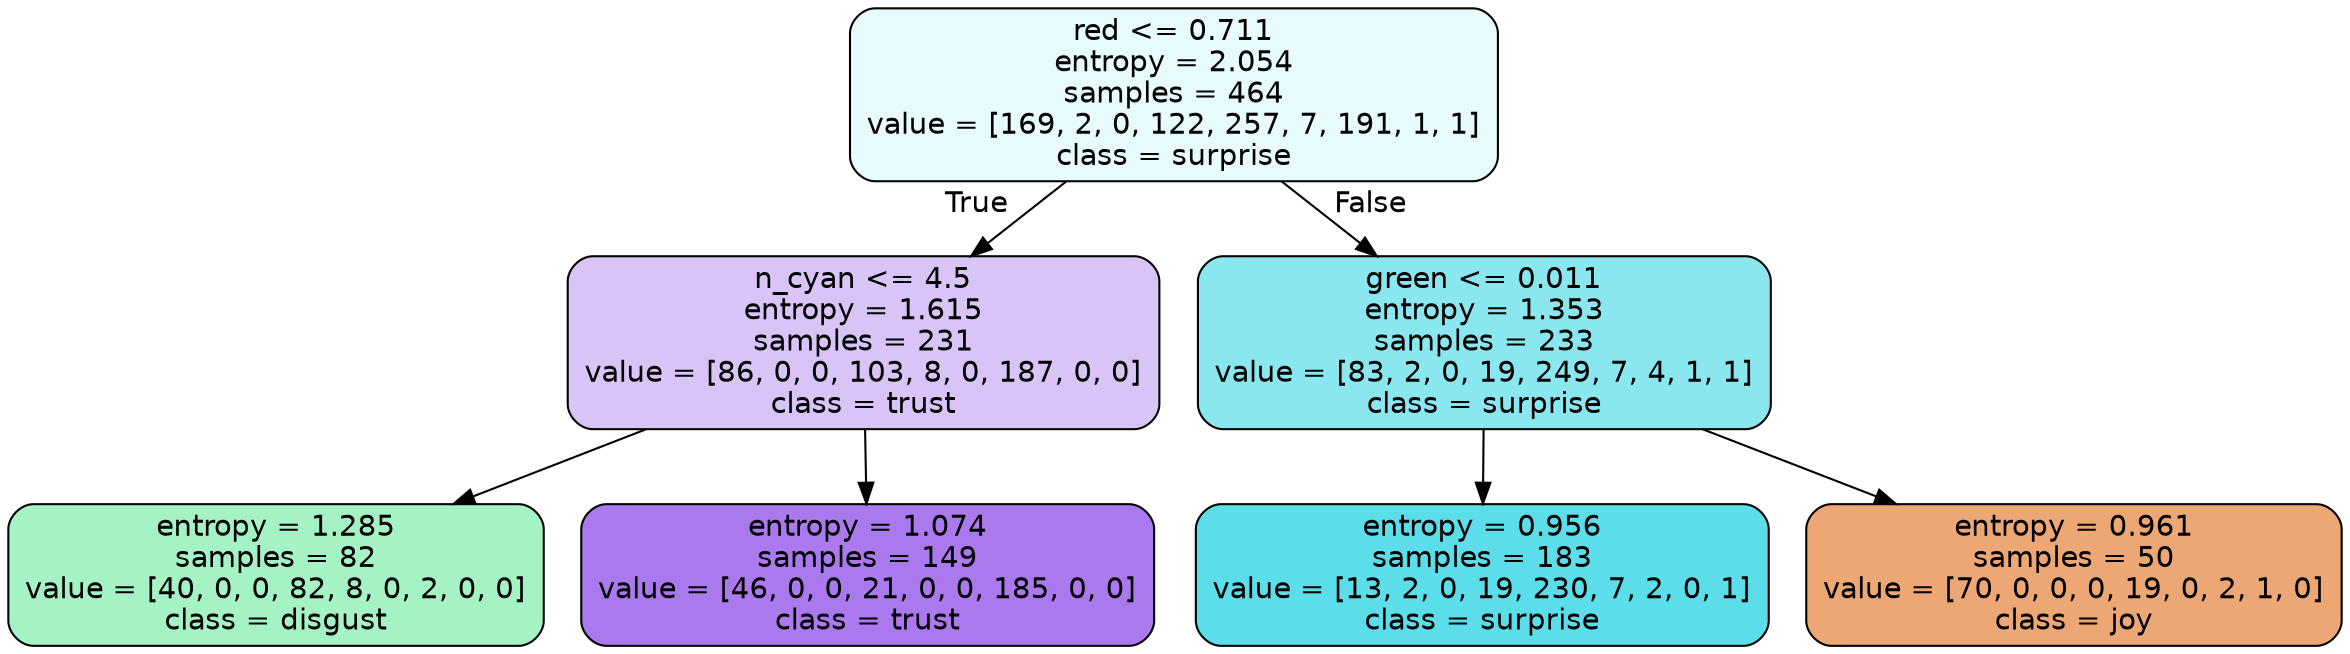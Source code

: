 digraph Tree {
node [shape=box, style="filled, rounded", color="black", fontname=helvetica] ;
edge [fontname=helvetica] ;
0 [label="red <= 0.711\nentropy = 2.054\nsamples = 464\nvalue = [169, 2, 0, 122, 257, 7, 191, 1, 1]\nclass = surprise", fillcolor="#39d7e51e"] ;
1 [label="n_cyan <= 4.5\nentropy = 1.615\nsamples = 231\nvalue = [86, 0, 0, 103, 8, 0, 187, 0, 0]\nclass = trust", fillcolor="#8139e54c"] ;
0 -> 1 [labeldistance=2.5, labelangle=45, headlabel="True"] ;
2 [label="entropy = 1.285\nsamples = 82\nvalue = [40, 0, 0, 82, 8, 0, 2, 0, 0]\nclass = disgust", fillcolor="#39e58174"] ;
1 -> 2 ;
3 [label="entropy = 1.074\nsamples = 149\nvalue = [46, 0, 0, 21, 0, 0, 185, 0, 0]\nclass = trust", fillcolor="#8139e5ac"] ;
1 -> 3 ;
4 [label="green <= 0.011\nentropy = 1.353\nsamples = 233\nvalue = [83, 2, 0, 19, 249, 7, 4, 1, 1]\nclass = surprise", fillcolor="#39d7e596"] ;
0 -> 4 [labeldistance=2.5, labelangle=-45, headlabel="False"] ;
5 [label="entropy = 0.956\nsamples = 183\nvalue = [13, 2, 0, 19, 230, 7, 2, 0, 1]\nclass = surprise", fillcolor="#39d7e5d3"] ;
4 -> 5 ;
6 [label="entropy = 0.961\nsamples = 50\nvalue = [70, 0, 0, 0, 19, 0, 2, 1, 0]\nclass = joy", fillcolor="#e58139b2"] ;
4 -> 6 ;
}